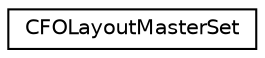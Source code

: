 digraph G
{
  edge [fontname="Helvetica",fontsize="10",labelfontname="Helvetica",labelfontsize="10"];
  node [fontname="Helvetica",fontsize="10",shape=record];
  rankdir="LR";
  Node1 [label="CFOLayoutMasterSet",height=0.2,width=0.4,color="black", fillcolor="white", style="filled",URL="$class_c_f_o_layout_master_set.html"];
}
